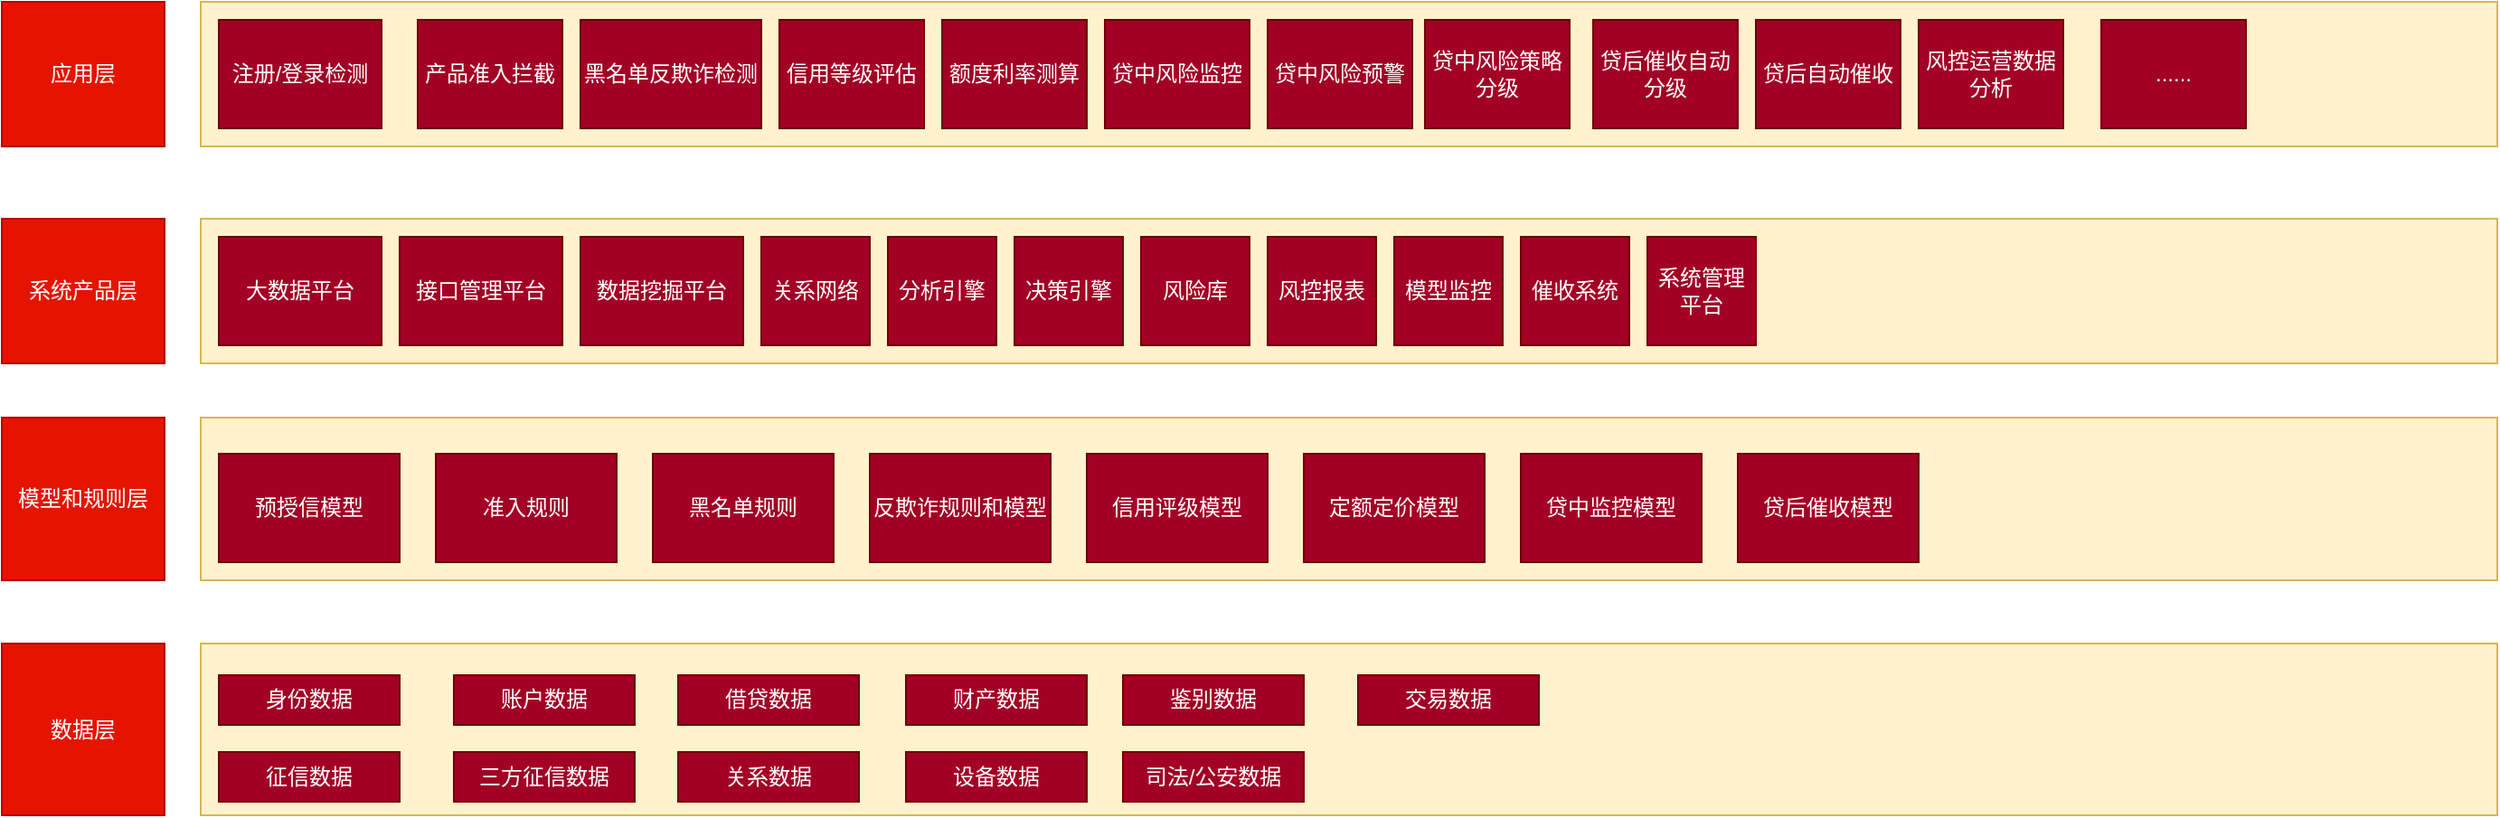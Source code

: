 <mxfile version="14.5.10" type="github">
  <diagram id="GITQYz9u3WgyWc7mHUox" name="第 1 页">
    <mxGraphModel dx="1422" dy="762" grid="1" gridSize="10" guides="1" tooltips="1" connect="1" arrows="1" fold="1" page="1" pageScale="1" pageWidth="827" pageHeight="1169" math="0" shadow="0">
      <root>
        <mxCell id="0" />
        <mxCell id="1" parent="0" />
        <mxCell id="rFHmUv4RQVUjvAQvnO2f-1" value="应用层" style="rounded=0;whiteSpace=wrap;html=1;fillColor=#e51400;strokeColor=#B20000;fontColor=#ffffff;" vertex="1" parent="1">
          <mxGeometry x="40" y="170" width="90" height="80" as="geometry" />
        </mxCell>
        <mxCell id="rFHmUv4RQVUjvAQvnO2f-2" value="系统产品层" style="rounded=0;whiteSpace=wrap;html=1;fillColor=#e51400;strokeColor=#B20000;fontColor=#ffffff;" vertex="1" parent="1">
          <mxGeometry x="40" y="290" width="90" height="80" as="geometry" />
        </mxCell>
        <mxCell id="rFHmUv4RQVUjvAQvnO2f-3" value="模型和规则层" style="rounded=0;whiteSpace=wrap;html=1;fillColor=#e51400;strokeColor=#B20000;fontColor=#ffffff;" vertex="1" parent="1">
          <mxGeometry x="40" y="400" width="90" height="90" as="geometry" />
        </mxCell>
        <mxCell id="rFHmUv4RQVUjvAQvnO2f-4" value="数据层" style="rounded=0;whiteSpace=wrap;html=1;fillColor=#e51400;strokeColor=#B20000;fontColor=#ffffff;" vertex="1" parent="1">
          <mxGeometry x="40" y="525" width="90" height="95" as="geometry" />
        </mxCell>
        <mxCell id="rFHmUv4RQVUjvAQvnO2f-5" value="" style="rounded=0;whiteSpace=wrap;html=1;fillColor=#fff2cc;strokeColor=#d6b656;" vertex="1" parent="1">
          <mxGeometry x="150" y="170" width="1270" height="80" as="geometry" />
        </mxCell>
        <mxCell id="rFHmUv4RQVUjvAQvnO2f-6" value="" style="rounded=0;whiteSpace=wrap;html=1;fillColor=#fff2cc;strokeColor=#d6b656;" vertex="1" parent="1">
          <mxGeometry x="150" y="290" width="1270" height="80" as="geometry" />
        </mxCell>
        <mxCell id="rFHmUv4RQVUjvAQvnO2f-7" value="" style="rounded=0;whiteSpace=wrap;html=1;fillColor=#fff2cc;strokeColor=#d6b656;" vertex="1" parent="1">
          <mxGeometry x="150" y="400" width="1270" height="90" as="geometry" />
        </mxCell>
        <mxCell id="rFHmUv4RQVUjvAQvnO2f-8" value="" style="rounded=0;whiteSpace=wrap;html=1;fillColor=#fff2cc;strokeColor=#d6b656;" vertex="1" parent="1">
          <mxGeometry x="150" y="525" width="1270" height="95" as="geometry" />
        </mxCell>
        <mxCell id="rFHmUv4RQVUjvAQvnO2f-9" value="注册/登录检测" style="rounded=0;whiteSpace=wrap;html=1;fillColor=#a20025;strokeColor=#6F0000;fontColor=#ffffff;" vertex="1" parent="1">
          <mxGeometry x="160" y="180" width="90" height="60" as="geometry" />
        </mxCell>
        <mxCell id="rFHmUv4RQVUjvAQvnO2f-10" value="产品准入拦截" style="rounded=0;whiteSpace=wrap;html=1;fillColor=#a20025;strokeColor=#6F0000;fontColor=#ffffff;" vertex="1" parent="1">
          <mxGeometry x="270" y="180" width="80" height="60" as="geometry" />
        </mxCell>
        <mxCell id="rFHmUv4RQVUjvAQvnO2f-11" value="黑名单反欺诈检测" style="rounded=0;whiteSpace=wrap;html=1;fillColor=#a20025;strokeColor=#6F0000;fontColor=#ffffff;" vertex="1" parent="1">
          <mxGeometry x="360" y="180" width="100" height="60" as="geometry" />
        </mxCell>
        <mxCell id="rFHmUv4RQVUjvAQvnO2f-12" value="信用等级评估" style="rounded=0;whiteSpace=wrap;html=1;fillColor=#a20025;strokeColor=#6F0000;fontColor=#ffffff;" vertex="1" parent="1">
          <mxGeometry x="470" y="180" width="80" height="60" as="geometry" />
        </mxCell>
        <mxCell id="rFHmUv4RQVUjvAQvnO2f-13" value="额度利率测算" style="rounded=0;whiteSpace=wrap;html=1;fillColor=#a20025;strokeColor=#6F0000;fontColor=#ffffff;" vertex="1" parent="1">
          <mxGeometry x="560" y="180" width="80" height="60" as="geometry" />
        </mxCell>
        <mxCell id="rFHmUv4RQVUjvAQvnO2f-14" value="贷中风险监控" style="rounded=0;whiteSpace=wrap;html=1;fillColor=#a20025;strokeColor=#6F0000;fontColor=#ffffff;" vertex="1" parent="1">
          <mxGeometry x="650" y="180" width="80" height="60" as="geometry" />
        </mxCell>
        <mxCell id="rFHmUv4RQVUjvAQvnO2f-15" value="贷中风险预警" style="rounded=0;whiteSpace=wrap;html=1;fillColor=#a20025;strokeColor=#6F0000;fontColor=#ffffff;" vertex="1" parent="1">
          <mxGeometry x="740" y="180" width="80" height="60" as="geometry" />
        </mxCell>
        <mxCell id="rFHmUv4RQVUjvAQvnO2f-16" value="贷中风险策略分级" style="rounded=0;whiteSpace=wrap;html=1;fillColor=#a20025;strokeColor=#6F0000;fontColor=#ffffff;" vertex="1" parent="1">
          <mxGeometry x="827" y="180" width="80" height="60" as="geometry" />
        </mxCell>
        <mxCell id="rFHmUv4RQVUjvAQvnO2f-17" value="贷后催收自动分级" style="rounded=0;whiteSpace=wrap;html=1;fillColor=#a20025;strokeColor=#6F0000;fontColor=#ffffff;" vertex="1" parent="1">
          <mxGeometry x="920" y="180" width="80" height="60" as="geometry" />
        </mxCell>
        <mxCell id="rFHmUv4RQVUjvAQvnO2f-18" value="贷后自动催收" style="rounded=0;whiteSpace=wrap;html=1;fillColor=#a20025;strokeColor=#6F0000;fontColor=#ffffff;" vertex="1" parent="1">
          <mxGeometry x="1010" y="180" width="80" height="60" as="geometry" />
        </mxCell>
        <mxCell id="rFHmUv4RQVUjvAQvnO2f-19" value="风控运营数据分析" style="rounded=0;whiteSpace=wrap;html=1;fillColor=#a20025;strokeColor=#6F0000;fontColor=#ffffff;" vertex="1" parent="1">
          <mxGeometry x="1100" y="180" width="80" height="60" as="geometry" />
        </mxCell>
        <mxCell id="rFHmUv4RQVUjvAQvnO2f-20" value="......" style="rounded=0;whiteSpace=wrap;html=1;fillColor=#a20025;strokeColor=#6F0000;fontColor=#ffffff;" vertex="1" parent="1">
          <mxGeometry x="1201" y="180" width="80" height="60" as="geometry" />
        </mxCell>
        <mxCell id="rFHmUv4RQVUjvAQvnO2f-21" value="大数据平台" style="rounded=0;whiteSpace=wrap;html=1;fillColor=#a20025;strokeColor=#6F0000;fontColor=#ffffff;" vertex="1" parent="1">
          <mxGeometry x="160" y="300" width="90" height="60" as="geometry" />
        </mxCell>
        <mxCell id="rFHmUv4RQVUjvAQvnO2f-22" value="接口管理平台" style="rounded=0;whiteSpace=wrap;html=1;fillColor=#a20025;strokeColor=#6F0000;fontColor=#ffffff;" vertex="1" parent="1">
          <mxGeometry x="260" y="300" width="90" height="60" as="geometry" />
        </mxCell>
        <mxCell id="rFHmUv4RQVUjvAQvnO2f-23" value="数据挖掘平台" style="rounded=0;whiteSpace=wrap;html=1;fillColor=#a20025;strokeColor=#6F0000;fontColor=#ffffff;" vertex="1" parent="1">
          <mxGeometry x="360" y="300" width="90" height="60" as="geometry" />
        </mxCell>
        <mxCell id="rFHmUv4RQVUjvAQvnO2f-24" value="关系网络" style="rounded=0;whiteSpace=wrap;html=1;fillColor=#a20025;strokeColor=#6F0000;fontColor=#ffffff;" vertex="1" parent="1">
          <mxGeometry x="460" y="300" width="60" height="60" as="geometry" />
        </mxCell>
        <mxCell id="rFHmUv4RQVUjvAQvnO2f-25" value="分析引擎" style="rounded=0;whiteSpace=wrap;html=1;fillColor=#a20025;strokeColor=#6F0000;fontColor=#ffffff;" vertex="1" parent="1">
          <mxGeometry x="530" y="300" width="60" height="60" as="geometry" />
        </mxCell>
        <mxCell id="rFHmUv4RQVUjvAQvnO2f-26" value="决策引擎" style="rounded=0;whiteSpace=wrap;html=1;fillColor=#a20025;strokeColor=#6F0000;fontColor=#ffffff;" vertex="1" parent="1">
          <mxGeometry x="600" y="300" width="60" height="60" as="geometry" />
        </mxCell>
        <mxCell id="rFHmUv4RQVUjvAQvnO2f-27" value="风险库" style="rounded=0;whiteSpace=wrap;html=1;fillColor=#a20025;strokeColor=#6F0000;fontColor=#ffffff;" vertex="1" parent="1">
          <mxGeometry x="670" y="300" width="60" height="60" as="geometry" />
        </mxCell>
        <mxCell id="rFHmUv4RQVUjvAQvnO2f-28" value="风控报表" style="rounded=0;whiteSpace=wrap;html=1;fillColor=#a20025;strokeColor=#6F0000;fontColor=#ffffff;" vertex="1" parent="1">
          <mxGeometry x="740" y="300" width="60" height="60" as="geometry" />
        </mxCell>
        <mxCell id="rFHmUv4RQVUjvAQvnO2f-29" value="模型监控" style="rounded=0;whiteSpace=wrap;html=1;fillColor=#a20025;strokeColor=#6F0000;fontColor=#ffffff;" vertex="1" parent="1">
          <mxGeometry x="810" y="300" width="60" height="60" as="geometry" />
        </mxCell>
        <mxCell id="rFHmUv4RQVUjvAQvnO2f-30" value="催收系统&lt;br&gt;" style="rounded=0;whiteSpace=wrap;html=1;fillColor=#a20025;strokeColor=#6F0000;fontColor=#ffffff;" vertex="1" parent="1">
          <mxGeometry x="880" y="300" width="60" height="60" as="geometry" />
        </mxCell>
        <mxCell id="rFHmUv4RQVUjvAQvnO2f-31" value="系统管理平台" style="rounded=0;whiteSpace=wrap;html=1;fillColor=#a20025;strokeColor=#6F0000;fontColor=#ffffff;" vertex="1" parent="1">
          <mxGeometry x="950" y="300" width="60" height="60" as="geometry" />
        </mxCell>
        <mxCell id="rFHmUv4RQVUjvAQvnO2f-33" value="预授信模型" style="rounded=0;whiteSpace=wrap;html=1;fillColor=#a20025;strokeColor=#6F0000;fontColor=#ffffff;" vertex="1" parent="1">
          <mxGeometry x="160" y="420" width="100" height="60" as="geometry" />
        </mxCell>
        <mxCell id="rFHmUv4RQVUjvAQvnO2f-34" value="准入规则" style="rounded=0;whiteSpace=wrap;html=1;fillColor=#a20025;strokeColor=#6F0000;fontColor=#ffffff;" vertex="1" parent="1">
          <mxGeometry x="280" y="420" width="100" height="60" as="geometry" />
        </mxCell>
        <mxCell id="rFHmUv4RQVUjvAQvnO2f-35" value="黑名单规则" style="rounded=0;whiteSpace=wrap;html=1;fillColor=#a20025;strokeColor=#6F0000;fontColor=#ffffff;" vertex="1" parent="1">
          <mxGeometry x="400" y="420" width="100" height="60" as="geometry" />
        </mxCell>
        <mxCell id="rFHmUv4RQVUjvAQvnO2f-36" value="反欺诈规则和模型" style="rounded=0;whiteSpace=wrap;html=1;fillColor=#a20025;strokeColor=#6F0000;fontColor=#ffffff;" vertex="1" parent="1">
          <mxGeometry x="520" y="420" width="100" height="60" as="geometry" />
        </mxCell>
        <mxCell id="rFHmUv4RQVUjvAQvnO2f-37" value="信用评级模型" style="rounded=0;whiteSpace=wrap;html=1;fillColor=#a20025;strokeColor=#6F0000;fontColor=#ffffff;" vertex="1" parent="1">
          <mxGeometry x="640" y="420" width="100" height="60" as="geometry" />
        </mxCell>
        <mxCell id="rFHmUv4RQVUjvAQvnO2f-38" value="定额定价模型" style="rounded=0;whiteSpace=wrap;html=1;fillColor=#a20025;strokeColor=#6F0000;fontColor=#ffffff;" vertex="1" parent="1">
          <mxGeometry x="760" y="420" width="100" height="60" as="geometry" />
        </mxCell>
        <mxCell id="rFHmUv4RQVUjvAQvnO2f-39" value="贷中监控模型" style="rounded=0;whiteSpace=wrap;html=1;fillColor=#a20025;strokeColor=#6F0000;fontColor=#ffffff;" vertex="1" parent="1">
          <mxGeometry x="880" y="420" width="100" height="60" as="geometry" />
        </mxCell>
        <mxCell id="rFHmUv4RQVUjvAQvnO2f-40" value="贷后催收模型" style="rounded=0;whiteSpace=wrap;html=1;fillColor=#a20025;strokeColor=#6F0000;fontColor=#ffffff;" vertex="1" parent="1">
          <mxGeometry x="1000" y="420" width="100" height="60" as="geometry" />
        </mxCell>
        <mxCell id="rFHmUv4RQVUjvAQvnO2f-41" value="身份数据" style="rounded=0;whiteSpace=wrap;html=1;fillColor=#a20025;strokeColor=#6F0000;fontColor=#ffffff;" vertex="1" parent="1">
          <mxGeometry x="160" y="542.5" width="100" height="27.5" as="geometry" />
        </mxCell>
        <mxCell id="rFHmUv4RQVUjvAQvnO2f-42" value="征信数据" style="rounded=0;whiteSpace=wrap;html=1;fillColor=#a20025;strokeColor=#6F0000;fontColor=#ffffff;" vertex="1" parent="1">
          <mxGeometry x="160" y="585" width="100" height="27.5" as="geometry" />
        </mxCell>
        <mxCell id="rFHmUv4RQVUjvAQvnO2f-43" value="账户数据" style="rounded=0;whiteSpace=wrap;html=1;fillColor=#a20025;strokeColor=#6F0000;fontColor=#ffffff;" vertex="1" parent="1">
          <mxGeometry x="290" y="542.5" width="100" height="27.5" as="geometry" />
        </mxCell>
        <mxCell id="rFHmUv4RQVUjvAQvnO2f-44" value="借贷数据" style="rounded=0;whiteSpace=wrap;html=1;fillColor=#a20025;strokeColor=#6F0000;fontColor=#ffffff;" vertex="1" parent="1">
          <mxGeometry x="414" y="542.5" width="100" height="27.5" as="geometry" />
        </mxCell>
        <mxCell id="rFHmUv4RQVUjvAQvnO2f-45" value="财产数据" style="rounded=0;whiteSpace=wrap;html=1;fillColor=#a20025;strokeColor=#6F0000;fontColor=#ffffff;" vertex="1" parent="1">
          <mxGeometry x="540" y="542.5" width="100" height="27.5" as="geometry" />
        </mxCell>
        <mxCell id="rFHmUv4RQVUjvAQvnO2f-46" value="三方征信数据" style="rounded=0;whiteSpace=wrap;html=1;fillColor=#a20025;strokeColor=#6F0000;fontColor=#ffffff;" vertex="1" parent="1">
          <mxGeometry x="290" y="585" width="100" height="27.5" as="geometry" />
        </mxCell>
        <mxCell id="rFHmUv4RQVUjvAQvnO2f-47" value="关系数据" style="rounded=0;whiteSpace=wrap;html=1;fillColor=#a20025;strokeColor=#6F0000;fontColor=#ffffff;" vertex="1" parent="1">
          <mxGeometry x="414" y="585" width="100" height="27.5" as="geometry" />
        </mxCell>
        <mxCell id="rFHmUv4RQVUjvAQvnO2f-48" value="设备数据" style="rounded=0;whiteSpace=wrap;html=1;fillColor=#a20025;strokeColor=#6F0000;fontColor=#ffffff;" vertex="1" parent="1">
          <mxGeometry x="540" y="585" width="100" height="27.5" as="geometry" />
        </mxCell>
        <mxCell id="rFHmUv4RQVUjvAQvnO2f-49" value="鉴别数据" style="rounded=0;whiteSpace=wrap;html=1;fillColor=#a20025;strokeColor=#6F0000;fontColor=#ffffff;" vertex="1" parent="1">
          <mxGeometry x="660" y="542.5" width="100" height="27.5" as="geometry" />
        </mxCell>
        <mxCell id="rFHmUv4RQVUjvAQvnO2f-50" value="司法/公安数据" style="rounded=0;whiteSpace=wrap;html=1;fillColor=#a20025;strokeColor=#6F0000;fontColor=#ffffff;" vertex="1" parent="1">
          <mxGeometry x="660" y="585" width="100" height="27.5" as="geometry" />
        </mxCell>
        <mxCell id="rFHmUv4RQVUjvAQvnO2f-51" value="交易数据" style="rounded=0;whiteSpace=wrap;html=1;fillColor=#a20025;strokeColor=#6F0000;fontColor=#ffffff;" vertex="1" parent="1">
          <mxGeometry x="790" y="542.5" width="100" height="27.5" as="geometry" />
        </mxCell>
      </root>
    </mxGraphModel>
  </diagram>
</mxfile>
